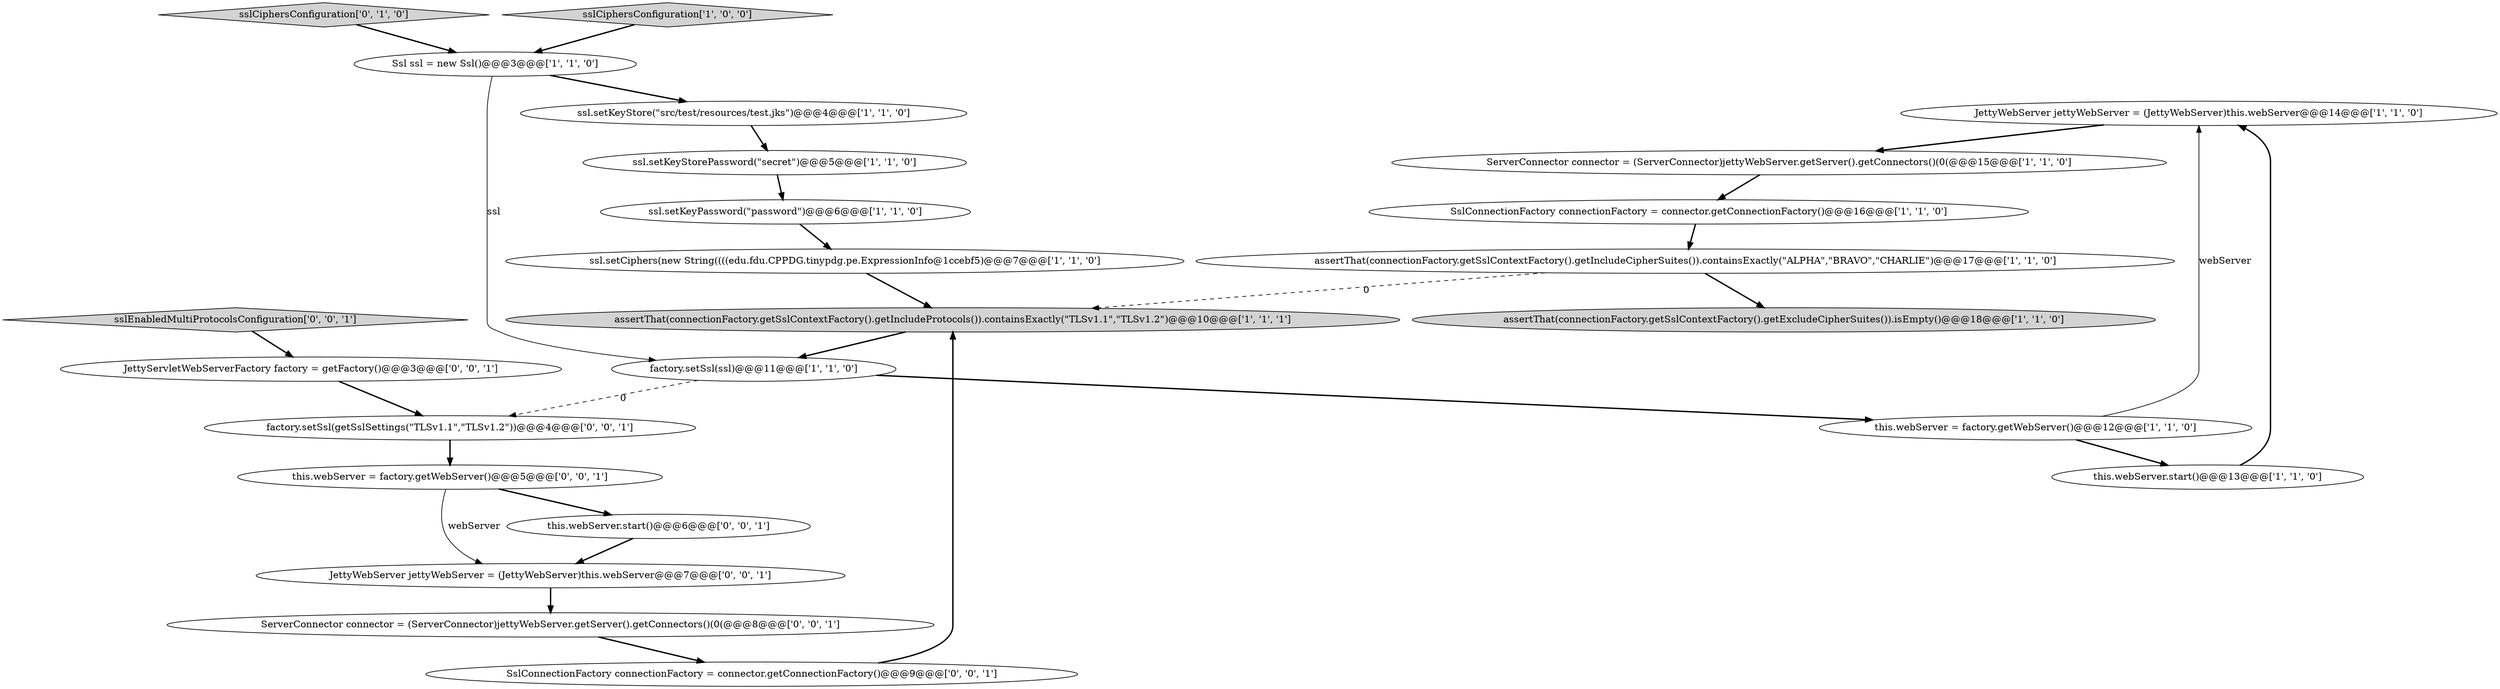digraph {
3 [style = filled, label = "JettyWebServer jettyWebServer = (JettyWebServer)this.webServer@@@14@@@['1', '1', '0']", fillcolor = white, shape = ellipse image = "AAA0AAABBB1BBB"];
11 [style = filled, label = "ssl.setKeyPassword(\"password\")@@@6@@@['1', '1', '0']", fillcolor = white, shape = ellipse image = "AAA0AAABBB1BBB"];
2 [style = filled, label = "assertThat(connectionFactory.getSslContextFactory().getIncludeProtocols()).containsExactly(\"TLSv1.1\",\"TLSv1.2\")@@@10@@@['1', '1', '1']", fillcolor = lightgray, shape = ellipse image = "AAA0AAABBB1BBB"];
20 [style = filled, label = "SslConnectionFactory connectionFactory = connector.getConnectionFactory()@@@9@@@['0', '0', '1']", fillcolor = white, shape = ellipse image = "AAA0AAABBB3BBB"];
0 [style = filled, label = "Ssl ssl = new Ssl()@@@3@@@['1', '1', '0']", fillcolor = white, shape = ellipse image = "AAA0AAABBB1BBB"];
17 [style = filled, label = "JettyWebServer jettyWebServer = (JettyWebServer)this.webServer@@@7@@@['0', '0', '1']", fillcolor = white, shape = ellipse image = "AAA0AAABBB3BBB"];
16 [style = filled, label = "factory.setSsl(getSslSettings(\"TLSv1.1\",\"TLSv1.2\"))@@@4@@@['0', '0', '1']", fillcolor = white, shape = ellipse image = "AAA0AAABBB3BBB"];
21 [style = filled, label = "JettyServletWebServerFactory factory = getFactory()@@@3@@@['0', '0', '1']", fillcolor = white, shape = ellipse image = "AAA0AAABBB3BBB"];
22 [style = filled, label = "this.webServer = factory.getWebServer()@@@5@@@['0', '0', '1']", fillcolor = white, shape = ellipse image = "AAA0AAABBB3BBB"];
12 [style = filled, label = "ssl.setCiphers(new String((((edu.fdu.CPPDG.tinypdg.pe.ExpressionInfo@1ccebf5)@@@7@@@['1', '1', '0']", fillcolor = white, shape = ellipse image = "AAA0AAABBB1BBB"];
19 [style = filled, label = "this.webServer.start()@@@6@@@['0', '0', '1']", fillcolor = white, shape = ellipse image = "AAA0AAABBB3BBB"];
15 [style = filled, label = "sslCiphersConfiguration['0', '1', '0']", fillcolor = lightgray, shape = diamond image = "AAA0AAABBB2BBB"];
8 [style = filled, label = "sslCiphersConfiguration['1', '0', '0']", fillcolor = lightgray, shape = diamond image = "AAA0AAABBB1BBB"];
4 [style = filled, label = "this.webServer.start()@@@13@@@['1', '1', '0']", fillcolor = white, shape = ellipse image = "AAA0AAABBB1BBB"];
7 [style = filled, label = "factory.setSsl(ssl)@@@11@@@['1', '1', '0']", fillcolor = white, shape = ellipse image = "AAA0AAABBB1BBB"];
6 [style = filled, label = "SslConnectionFactory connectionFactory = connector.getConnectionFactory()@@@16@@@['1', '1', '0']", fillcolor = white, shape = ellipse image = "AAA0AAABBB1BBB"];
10 [style = filled, label = "assertThat(connectionFactory.getSslContextFactory().getExcludeCipherSuites()).isEmpty()@@@18@@@['1', '1', '0']", fillcolor = lightgray, shape = ellipse image = "AAA0AAABBB1BBB"];
1 [style = filled, label = "ssl.setKeyStore(\"src/test/resources/test.jks\")@@@4@@@['1', '1', '0']", fillcolor = white, shape = ellipse image = "AAA0AAABBB1BBB"];
9 [style = filled, label = "ssl.setKeyStorePassword(\"secret\")@@@5@@@['1', '1', '0']", fillcolor = white, shape = ellipse image = "AAA0AAABBB1BBB"];
23 [style = filled, label = "sslEnabledMultiProtocolsConfiguration['0', '0', '1']", fillcolor = lightgray, shape = diamond image = "AAA0AAABBB3BBB"];
18 [style = filled, label = "ServerConnector connector = (ServerConnector)jettyWebServer.getServer().getConnectors()(0(@@@8@@@['0', '0', '1']", fillcolor = white, shape = ellipse image = "AAA0AAABBB3BBB"];
14 [style = filled, label = "this.webServer = factory.getWebServer()@@@12@@@['1', '1', '0']", fillcolor = white, shape = ellipse image = "AAA0AAABBB1BBB"];
13 [style = filled, label = "assertThat(connectionFactory.getSslContextFactory().getIncludeCipherSuites()).containsExactly(\"ALPHA\",\"BRAVO\",\"CHARLIE\")@@@17@@@['1', '1', '0']", fillcolor = white, shape = ellipse image = "AAA0AAABBB1BBB"];
5 [style = filled, label = "ServerConnector connector = (ServerConnector)jettyWebServer.getServer().getConnectors()(0(@@@15@@@['1', '1', '0']", fillcolor = white, shape = ellipse image = "AAA0AAABBB1BBB"];
13->10 [style = bold, label=""];
4->3 [style = bold, label=""];
9->11 [style = bold, label=""];
22->19 [style = bold, label=""];
7->16 [style = dashed, label="0"];
0->7 [style = solid, label="ssl"];
11->12 [style = bold, label=""];
19->17 [style = bold, label=""];
16->22 [style = bold, label=""];
1->9 [style = bold, label=""];
7->14 [style = bold, label=""];
20->2 [style = bold, label=""];
8->0 [style = bold, label=""];
18->20 [style = bold, label=""];
12->2 [style = bold, label=""];
3->5 [style = bold, label=""];
5->6 [style = bold, label=""];
23->21 [style = bold, label=""];
0->1 [style = bold, label=""];
13->2 [style = dashed, label="0"];
15->0 [style = bold, label=""];
6->13 [style = bold, label=""];
21->16 [style = bold, label=""];
22->17 [style = solid, label="webServer"];
2->7 [style = bold, label=""];
17->18 [style = bold, label=""];
14->3 [style = solid, label="webServer"];
14->4 [style = bold, label=""];
}
